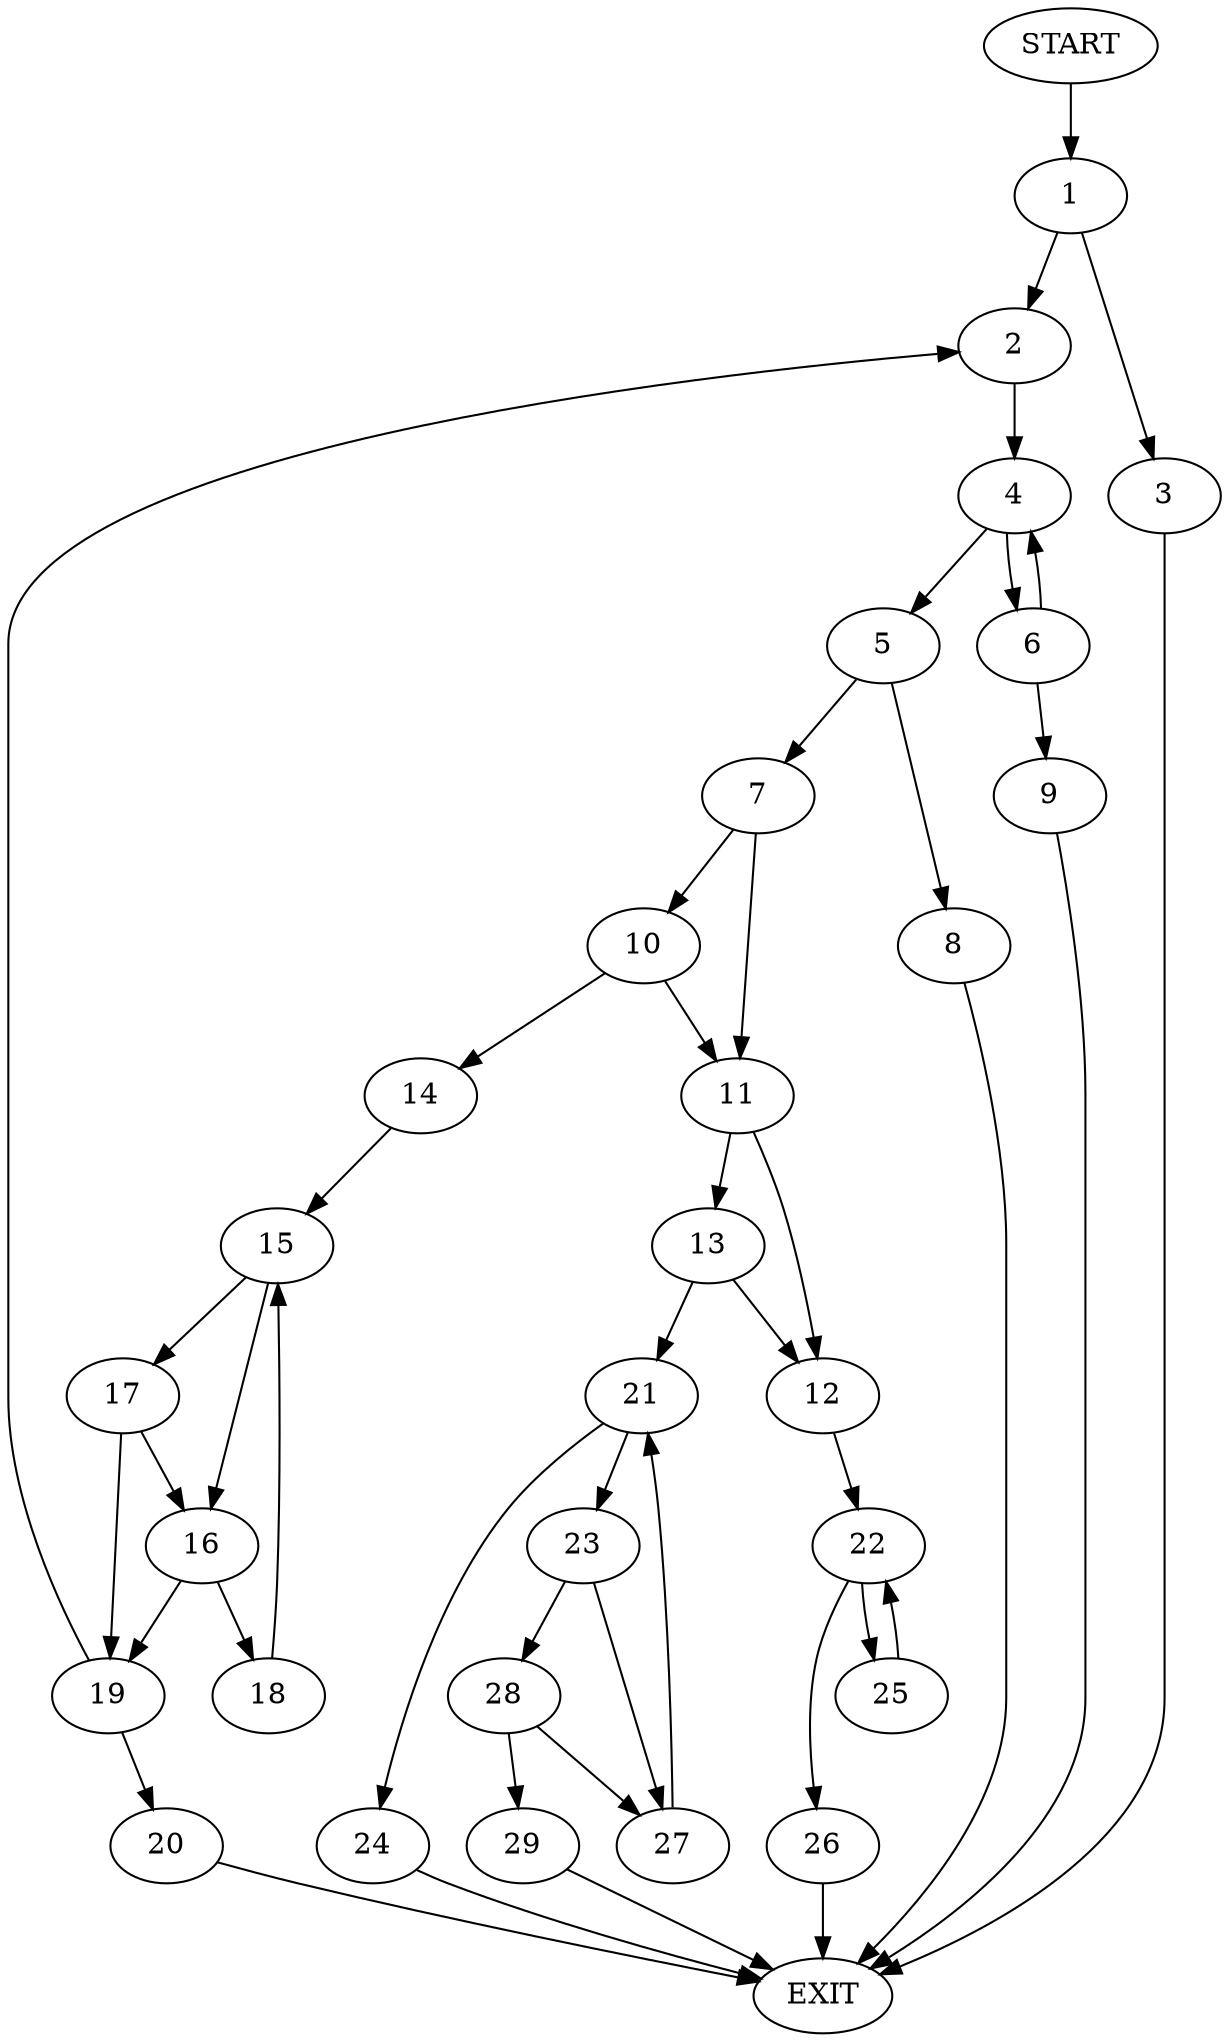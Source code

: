 digraph {
0 [label="START"]
30 [label="EXIT"]
0 -> 1
1 -> 2
1 -> 3
2 -> 4
3 -> 30
4 -> 5
4 -> 6
5 -> 7
5 -> 8
6 -> 9
6 -> 4
9 -> 30
8 -> 30
7 -> 10
7 -> 11
11 -> 12
11 -> 13
10 -> 14
10 -> 11
14 -> 15
15 -> 16
15 -> 17
16 -> 18
16 -> 19
17 -> 16
17 -> 19
19 -> 20
19 -> 2
18 -> 15
20 -> 30
13 -> 21
13 -> 12
12 -> 22
21 -> 23
21 -> 24
22 -> 25
22 -> 26
25 -> 22
26 -> 30
23 -> 27
23 -> 28
24 -> 30
28 -> 29
28 -> 27
27 -> 21
29 -> 30
}
